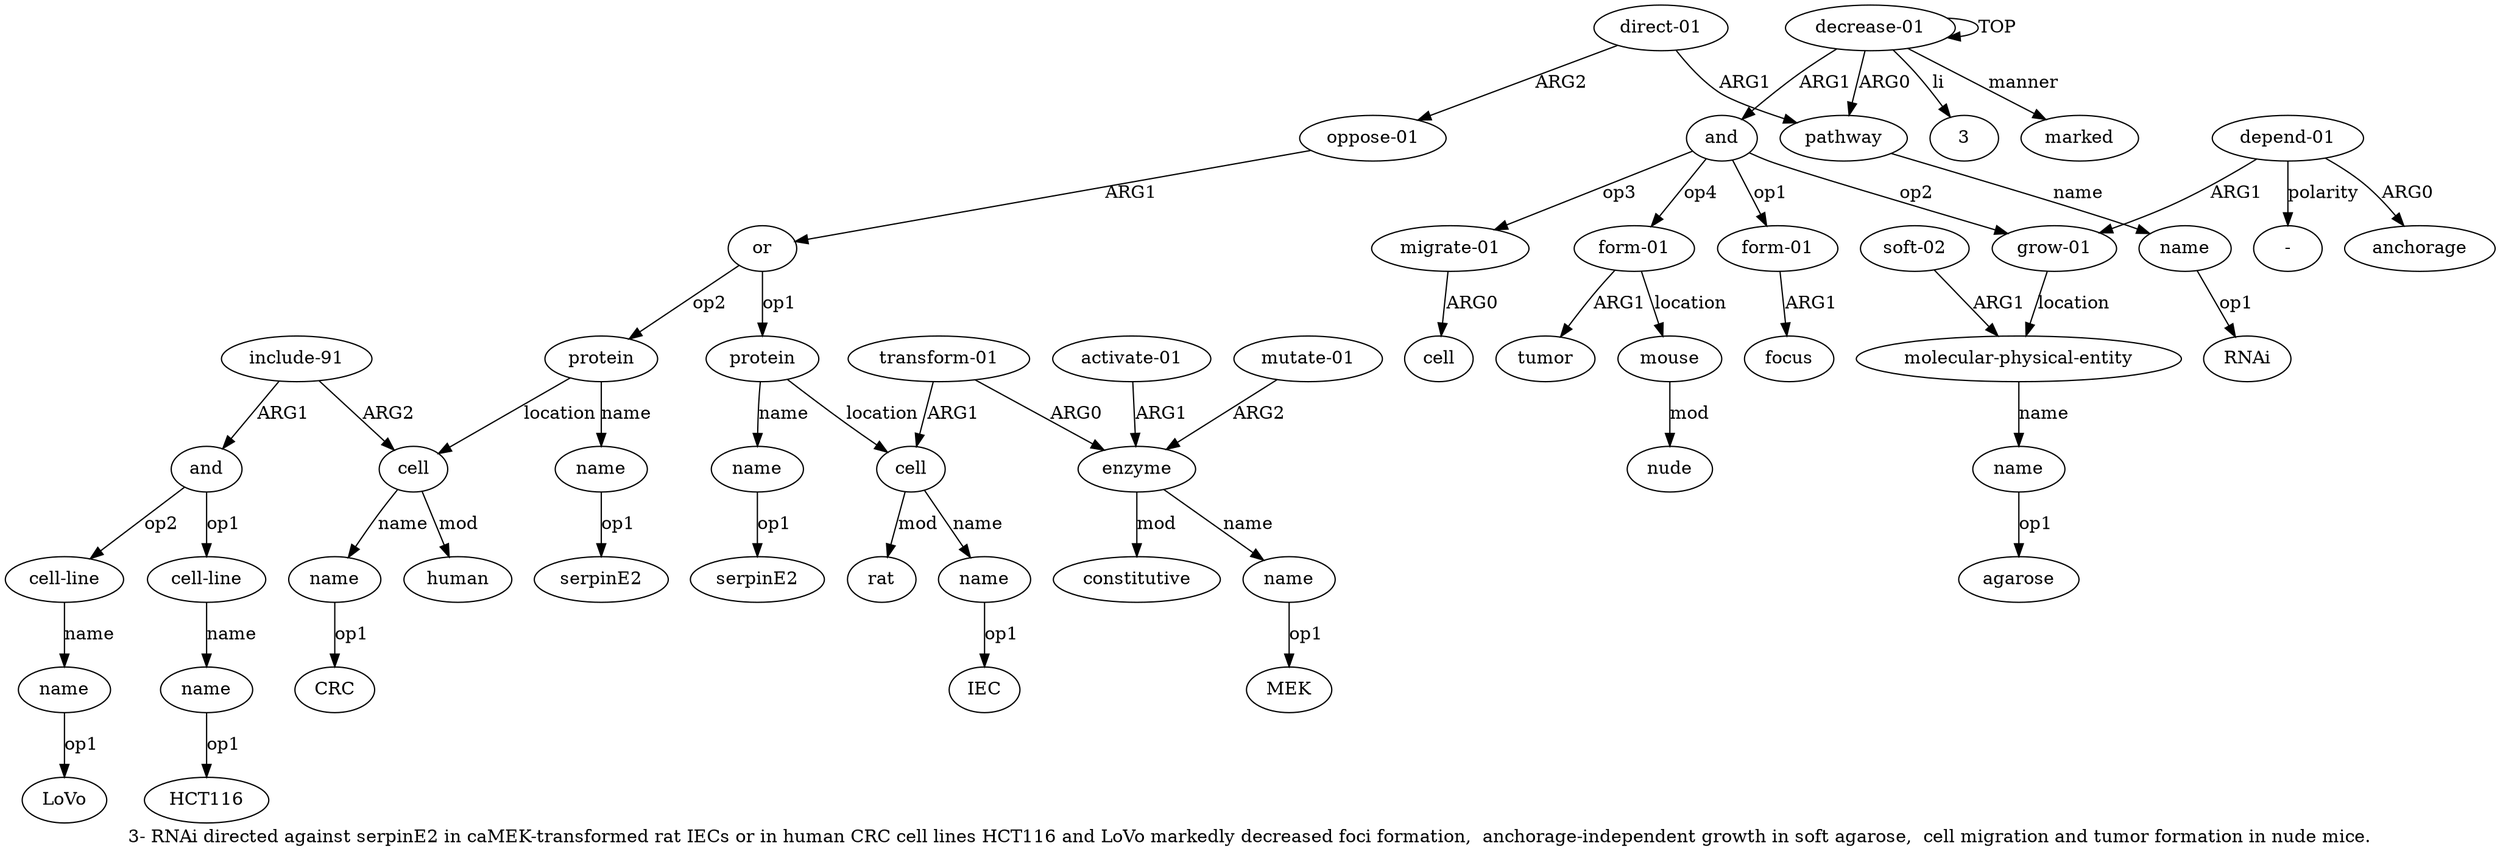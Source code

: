 digraph  {
	graph [label="3- RNAi directed against serpinE2 in caMEK-transformed rat IECs or in human CRC cell lines HCT116 and LoVo markedly decreased foci \
formation,  anchorage-independent growth in soft agarose,  cell migration and tumor formation in nude mice."];
	node [label="\N"];
	a20	 [color=black,
		gold_ind=20,
		gold_label=name,
		label=name,
		test_ind=20,
		test_label=name];
	"a20 CRC"	 [color=black,
		gold_ind=-1,
		gold_label=CRC,
		label=CRC,
		test_ind=-1,
		test_label=CRC];
	a20 -> "a20 CRC" [key=0,
	color=black,
	gold_label=op1,
	label=op1,
	test_label=op1];
a21 [color=black,
	gold_ind=21,
	gold_label="include-91",
	label="include-91",
	test_ind=21,
	test_label="include-91"];
a22 [color=black,
	gold_ind=22,
	gold_label=and,
	label=and,
	test_ind=22,
	test_label=and];
a21 -> a22 [key=0,
color=black,
gold_label=ARG1,
label=ARG1,
test_label=ARG1];
a19 [color=black,
gold_ind=19,
gold_label=cell,
label=cell,
test_ind=19,
test_label=cell];
a21 -> a19 [key=0,
color=black,
gold_label=ARG2,
label=ARG2,
test_label=ARG2];
a23 [color=black,
gold_ind=23,
gold_label="cell-line",
label="cell-line",
test_ind=23,
test_label="cell-line"];
a22 -> a23 [key=0,
color=black,
gold_label=op1,
label=op1,
test_label=op1];
a25 [color=black,
gold_ind=25,
gold_label="cell-line",
label="cell-line",
test_ind=25,
test_label="cell-line"];
a22 -> a25 [key=0,
color=black,
gold_label=op2,
label=op2,
test_label=op2];
a24 [color=black,
gold_ind=24,
gold_label=name,
label=name,
test_ind=24,
test_label=name];
a23 -> a24 [key=0,
color=black,
gold_label=name,
label=name,
test_label=name];
"a24 HCT116" [color=black,
gold_ind=-1,
gold_label=HCT116,
label=HCT116,
test_ind=-1,
test_label=HCT116];
a24 -> "a24 HCT116" [key=0,
color=black,
gold_label=op1,
label=op1,
test_label=op1];
a26 [color=black,
gold_ind=26,
gold_label=name,
label=name,
test_ind=26,
test_label=name];
a25 -> a26 [key=0,
color=black,
gold_label=name,
label=name,
test_label=name];
"a26 LoVo" [color=black,
gold_ind=-1,
gold_label=LoVo,
label=LoVo,
test_ind=-1,
test_label=LoVo];
a26 -> "a26 LoVo" [key=0,
color=black,
gold_label=op1,
label=op1,
test_label=op1];
a27 [color=black,
gold_ind=27,
gold_label=human,
label=human,
test_ind=27,
test_label=human];
a28 [color=black,
gold_ind=28,
gold_label=and,
label=and,
test_ind=28,
test_label=and];
a29 [color=black,
gold_ind=29,
gold_label="form-01",
label="form-01",
test_ind=29,
test_label="form-01"];
a28 -> a29 [key=0,
color=black,
gold_label=op1,
label=op1,
test_label=op1];
a31 [color=black,
gold_ind=31,
gold_label="grow-01",
label="grow-01",
test_ind=31,
test_label="grow-01"];
a28 -> a31 [key=0,
color=black,
gold_label=op2,
label=op2,
test_label=op2];
a37 [color=black,
gold_ind=37,
gold_label="migrate-01",
label="migrate-01",
test_ind=37,
test_label="migrate-01"];
a28 -> a37 [key=0,
color=black,
gold_label=op3,
label=op3,
test_label=op3];
a39 [color=black,
gold_ind=39,
gold_label="form-01",
label="form-01",
test_ind=39,
test_label="form-01"];
a28 -> a39 [key=0,
color=black,
gold_label=op4,
label=op4,
test_label=op4];
a30 [color=black,
gold_ind=30,
gold_label=focus,
label=focus,
test_ind=30,
test_label=focus];
a29 -> a30 [key=0,
color=black,
gold_label=ARG1,
label=ARG1,
test_label=ARG1];
a34 [color=black,
gold_ind=34,
gold_label="molecular-physical-entity",
label="molecular-physical-entity",
test_ind=34,
test_label="molecular-physical-entity"];
a31 -> a34 [key=0,
color=black,
gold_label=location,
label=location,
test_label=location];
"a35 agarose" [color=black,
gold_ind=-1,
gold_label=agarose,
label=agarose,
test_ind=-1,
test_label=agarose];
a38 [color=black,
gold_ind=38,
gold_label=cell,
label=cell,
test_ind=38,
test_label=cell];
a37 -> a38 [key=0,
color=black,
gold_label=ARG0,
label=ARG0,
test_label=ARG0];
"a32 -" [color=black,
gold_ind=-1,
gold_label="-",
label="-",
test_ind=-1,
test_label="-"];
a36 [color=black,
gold_ind=36,
gold_label="soft-02",
label="soft-02",
test_ind=36,
test_label="soft-02"];
a36 -> a34 [key=0,
color=black,
gold_label=ARG1,
label=ARG1,
test_label=ARG1];
a33 [color=black,
gold_ind=33,
gold_label=anchorage,
label=anchorage,
test_ind=33,
test_label=anchorage];
"a9 IEC" [color=black,
gold_ind=-1,
gold_label=IEC,
label=IEC,
test_ind=-1,
test_label=IEC];
a35 [color=black,
gold_ind=35,
gold_label=name,
label=name,
test_ind=35,
test_label=name];
a35 -> "a35 agarose" [key=0,
color=black,
gold_label=op1,
label=op1,
test_label=op1];
a34 -> a35 [key=0,
color=black,
gold_label=name,
label=name,
test_label=name];
"a13 MEK" [color=black,
gold_ind=-1,
gold_label=MEK,
label=MEK,
test_ind=-1,
test_label=MEK];
"a0 3" [color=black,
gold_ind=-1,
gold_label=3,
label=3,
test_ind=-1,
test_label=3];
a32 [color=black,
gold_ind=32,
gold_label="depend-01",
label="depend-01",
test_ind=32,
test_label="depend-01"];
a32 -> a31 [key=0,
color=black,
gold_label=ARG1,
label=ARG1,
test_label=ARG1];
a32 -> "a32 -" [key=0,
color=black,
gold_label=polarity,
label=polarity,
test_label=polarity];
a32 -> a33 [key=0,
color=black,
gold_label=ARG0,
label=ARG0,
test_label=ARG0];
a15 [color=black,
gold_ind=15,
gold_label=constitutive,
label=constitutive,
test_ind=15,
test_label=constitutive];
a14 [color=black,
gold_ind=14,
gold_label="mutate-01",
label="mutate-01",
test_ind=14,
test_label="mutate-01"];
a12 [color=black,
gold_ind=12,
gold_label=enzyme,
label=enzyme,
test_ind=12,
test_label=enzyme];
a14 -> a12 [key=0,
color=black,
gold_label=ARG2,
label=ARG2,
test_label=ARG2];
a17 [color=black,
gold_ind=17,
gold_label=protein,
label=protein,
test_ind=17,
test_label=protein];
a17 -> a19 [key=0,
color=black,
gold_label=location,
label=location,
test_label=location];
a18 [color=black,
gold_ind=18,
gold_label=name,
label=name,
test_ind=18,
test_label=name];
a17 -> a18 [key=0,
color=black,
gold_label=name,
label=name,
test_label=name];
a16 [color=black,
gold_ind=16,
gold_label="activate-01",
label="activate-01",
test_ind=16,
test_label="activate-01"];
a16 -> a12 [key=0,
color=black,
gold_label=ARG1,
label=ARG1,
test_label=ARG1];
a11 [color=black,
gold_ind=11,
gold_label="transform-01",
label="transform-01",
test_ind=11,
test_label="transform-01"];
a11 -> a12 [key=0,
color=black,
gold_label=ARG0,
label=ARG0,
test_label=ARG0];
a8 [color=black,
gold_ind=8,
gold_label=cell,
label=cell,
test_ind=8,
test_label=cell];
a11 -> a8 [key=0,
color=black,
gold_label=ARG1,
label=ARG1,
test_label=ARG1];
a10 [color=black,
gold_ind=10,
gold_label=rat,
label=rat,
test_ind=10,
test_label=rat];
a13 [color=black,
gold_ind=13,
gold_label=name,
label=name,
test_ind=13,
test_label=name];
a13 -> "a13 MEK" [key=0,
color=black,
gold_label=op1,
label=op1,
test_label=op1];
a12 -> a15 [key=0,
color=black,
gold_label=mod,
label=mod,
test_label=mod];
a12 -> a13 [key=0,
color=black,
gold_label=name,
label=name,
test_label=name];
a40 [color=black,
gold_ind=40,
gold_label=tumor,
label=tumor,
test_ind=40,
test_label=tumor];
a39 -> a40 [key=0,
color=black,
gold_label=ARG1,
label=ARG1,
test_label=ARG1];
a41 [color=black,
gold_ind=41,
gold_label=mouse,
label=mouse,
test_ind=41,
test_label=mouse];
a39 -> a41 [key=0,
color=black,
gold_label=location,
label=location,
test_label=location];
a19 -> a20 [key=0,
color=black,
gold_label=name,
label=name,
test_label=name];
a19 -> a27 [key=0,
color=black,
gold_label=mod,
label=mod,
test_label=mod];
"a18 serpinE2" [color=black,
gold_ind=-1,
gold_label=serpinE2,
label=serpinE2,
test_ind=-1,
test_label=serpinE2];
a18 -> "a18 serpinE2" [key=0,
color=black,
gold_label=op1,
label=op1,
test_label=op1];
a1 [color=black,
gold_ind=1,
gold_label=pathway,
label=pathway,
test_ind=1,
test_label=pathway];
a2 [color=black,
gold_ind=2,
gold_label=name,
label=name,
test_ind=2,
test_label=name];
a1 -> a2 [key=0,
color=black,
gold_label=name,
label=name,
test_label=name];
a0 [color=black,
gold_ind=0,
gold_label="decrease-01",
label="decrease-01",
test_ind=0,
test_label="decrease-01"];
a0 -> a28 [key=0,
color=black,
gold_label=ARG1,
label=ARG1,
test_label=ARG1];
a0 -> "a0 3" [key=0,
color=black,
gold_label=li,
label=li,
test_label=li];
a0 -> a1 [key=0,
color=black,
gold_label=ARG0,
label=ARG0,
test_label=ARG0];
a0 -> a0 [key=0,
color=black,
gold_label=TOP,
label=TOP,
test_label=TOP];
a43 [color=black,
gold_ind=43,
gold_label=marked,
label=marked,
test_ind=43,
test_label=marked];
a0 -> a43 [key=0,
color=black,
gold_label=manner,
label=manner,
test_label=manner];
a3 [color=black,
gold_ind=3,
gold_label="direct-01",
label="direct-01",
test_ind=3,
test_label="direct-01"];
a3 -> a1 [key=0,
color=black,
gold_label=ARG1,
label=ARG1,
test_label=ARG1];
a4 [color=black,
gold_ind=4,
gold_label="oppose-01",
label="oppose-01",
test_ind=4,
test_label="oppose-01"];
a3 -> a4 [key=0,
color=black,
gold_label=ARG2,
label=ARG2,
test_label=ARG2];
"a2 RNAi" [color=black,
gold_ind=-1,
gold_label=RNAi,
label=RNAi,
test_ind=-1,
test_label=RNAi];
a2 -> "a2 RNAi" [key=0,
color=black,
gold_label=op1,
label=op1,
test_label=op1];
a5 [color=black,
gold_ind=5,
gold_label=or,
label=or,
test_ind=5,
test_label=or];
a5 -> a17 [key=0,
color=black,
gold_label=op2,
label=op2,
test_label=op2];
a6 [color=black,
gold_ind=6,
gold_label=protein,
label=protein,
test_ind=6,
test_label=protein];
a5 -> a6 [key=0,
color=black,
gold_label=op1,
label=op1,
test_label=op1];
a4 -> a5 [key=0,
color=black,
gold_label=ARG1,
label=ARG1,
test_label=ARG1];
a7 [color=black,
gold_ind=7,
gold_label=name,
label=name,
test_ind=7,
test_label=name];
"a7 serpinE2" [color=black,
gold_ind=-1,
gold_label=serpinE2,
label=serpinE2,
test_ind=-1,
test_label=serpinE2];
a7 -> "a7 serpinE2" [key=0,
color=black,
gold_label=op1,
label=op1,
test_label=op1];
a6 -> a7 [key=0,
color=black,
gold_label=name,
label=name,
test_label=name];
a6 -> a8 [key=0,
color=black,
gold_label=location,
label=location,
test_label=location];
a9 [color=black,
gold_ind=9,
gold_label=name,
label=name,
test_ind=9,
test_label=name];
a9 -> "a9 IEC" [key=0,
color=black,
gold_label=op1,
label=op1,
test_label=op1];
a8 -> a10 [key=0,
color=black,
gold_label=mod,
label=mod,
test_label=mod];
a8 -> a9 [key=0,
color=black,
gold_label=name,
label=name,
test_label=name];
a42 [color=black,
gold_ind=42,
gold_label=nude,
label=nude,
test_ind=42,
test_label=nude];
a41 -> a42 [key=0,
color=black,
gold_label=mod,
label=mod,
test_label=mod];
}

